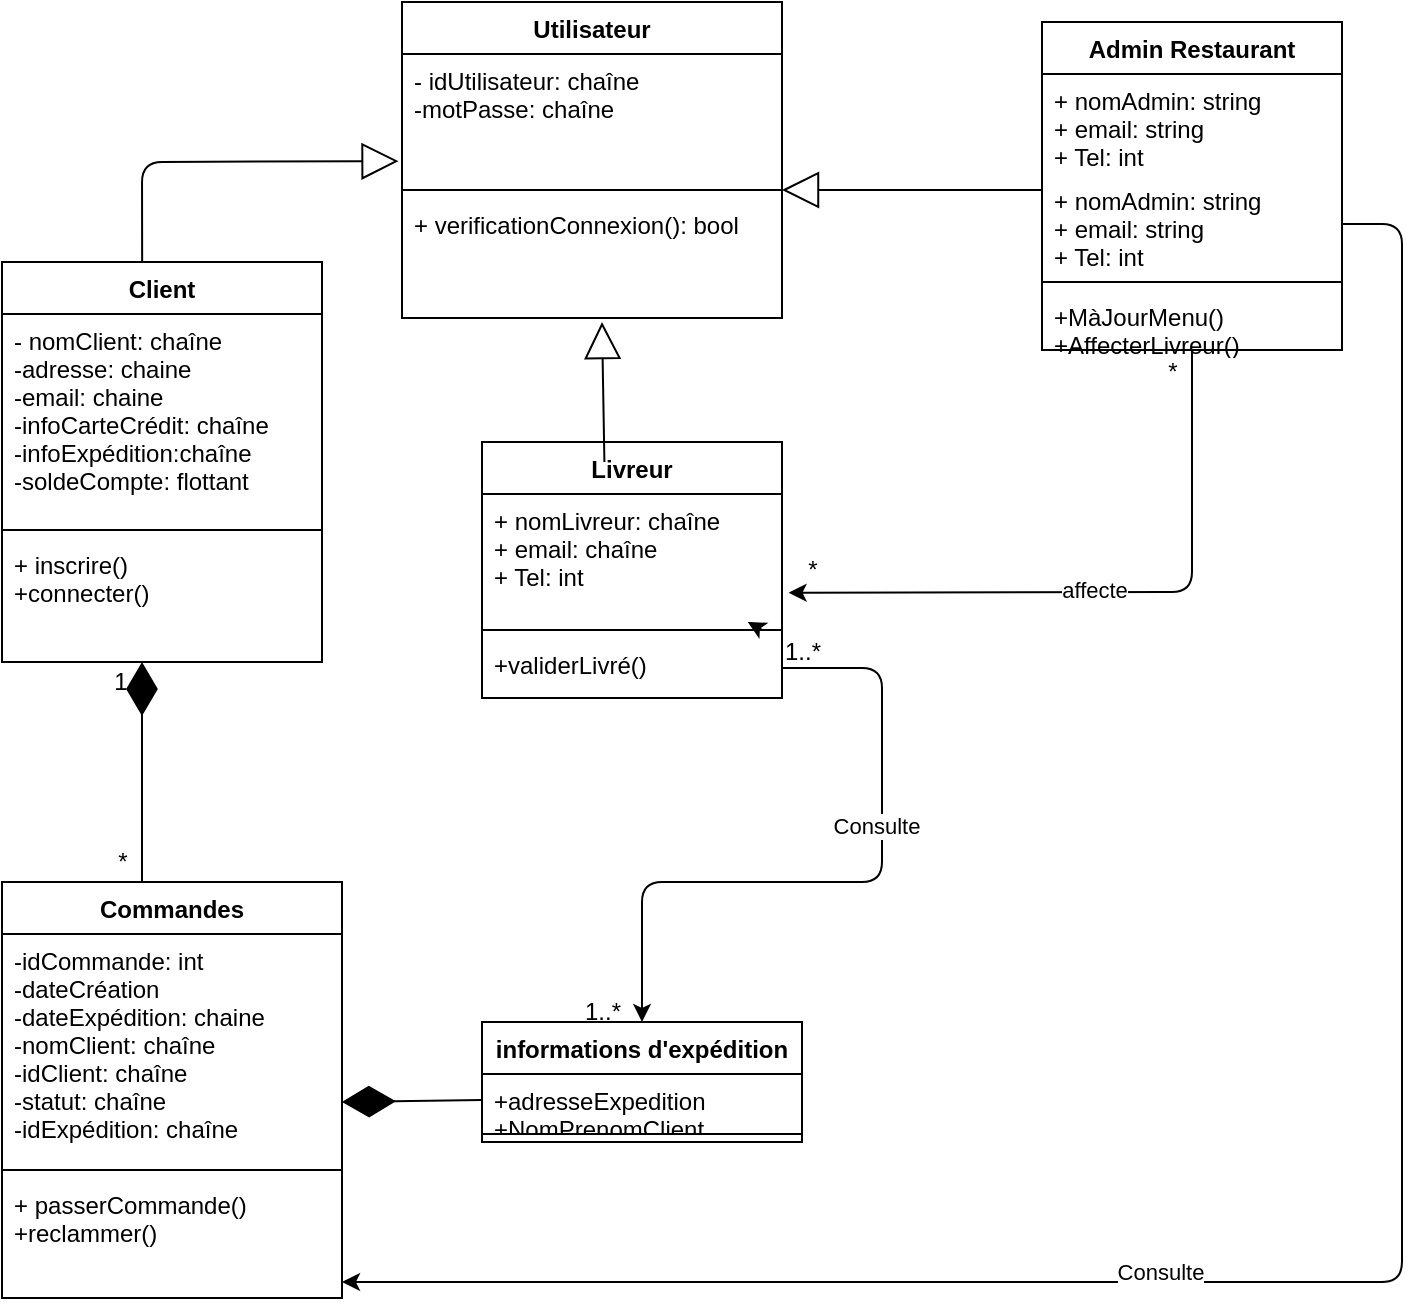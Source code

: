 <mxfile>
    <diagram id="SfNBDazcbM21dgstVdCg" name="Page-1">
        <mxGraphModel dx="1711" dy="624" grid="1" gridSize="10" guides="1" tooltips="1" connect="1" arrows="1" fold="1" page="1" pageScale="1" pageWidth="850" pageHeight="1100" math="0" shadow="0">
            <root>
                <mxCell id="0"/>
                <mxCell id="1" parent="0"/>
                <mxCell id="38" style="edgeStyle=none;html=1;entryX=1.022;entryY=0.771;entryDx=0;entryDy=0;entryPerimeter=0;" edge="1" parent="1" source="3" target="20">
                    <mxGeometry relative="1" as="geometry">
                        <mxPoint x="540.0" y="473" as="targetPoint"/>
                        <Array as="points">
                            <mxPoint x="595" y="465"/>
                        </Array>
                    </mxGeometry>
                </mxCell>
                <mxCell id="39" value="affecte" style="edgeLabel;html=1;align=center;verticalAlign=middle;resizable=0;points=[];" vertex="1" connectable="0" parent="38">
                    <mxGeometry x="0.046" y="-1" relative="1" as="geometry">
                        <mxPoint x="-1" as="offset"/>
                    </mxGeometry>
                </mxCell>
                <mxCell id="3" value="Admin Restaurant" style="swimlane;fontStyle=1;align=center;verticalAlign=top;childLayout=stackLayout;horizontal=1;startSize=26;horizontalStack=0;resizeParent=1;resizeParentMax=0;resizeLast=0;collapsible=1;marginBottom=0;" vertex="1" parent="1">
                    <mxGeometry x="520" y="180" width="150" height="164" as="geometry"/>
                </mxCell>
                <mxCell id="40" value="+ nomAdmin: string&#10;+ email: string&#10;+ Tel: int" style="text;strokeColor=none;fillColor=none;align=left;verticalAlign=top;spacingLeft=4;spacingRight=4;overflow=hidden;rotatable=0;points=[[0,0.5],[1,0.5]];portConstraint=eastwest;" vertex="1" parent="3">
                    <mxGeometry y="26" width="150" height="50" as="geometry"/>
                </mxCell>
                <mxCell id="4" value="+ nomAdmin: string&#10;+ email: string&#10;+ Tel: int" style="text;strokeColor=none;fillColor=none;align=left;verticalAlign=top;spacingLeft=4;spacingRight=4;overflow=hidden;rotatable=0;points=[[0,0.5],[1,0.5]];portConstraint=eastwest;" vertex="1" parent="3">
                    <mxGeometry y="76" width="150" height="50" as="geometry"/>
                </mxCell>
                <mxCell id="5" value="" style="line;strokeWidth=1;fillColor=none;align=left;verticalAlign=middle;spacingTop=-1;spacingLeft=3;spacingRight=3;rotatable=0;labelPosition=right;points=[];portConstraint=eastwest;strokeColor=inherit;" vertex="1" parent="3">
                    <mxGeometry y="126" width="150" height="8" as="geometry"/>
                </mxCell>
                <mxCell id="6" value="+MàJourMenu()&#10;+AffecterLivreur()" style="text;strokeColor=none;fillColor=none;align=left;verticalAlign=top;spacingLeft=4;spacingRight=4;overflow=hidden;rotatable=0;points=[[0,0.5],[1,0.5]];portConstraint=eastwest;" vertex="1" parent="3">
                    <mxGeometry y="134" width="150" height="30" as="geometry"/>
                </mxCell>
                <mxCell id="11" value="Client" style="swimlane;fontStyle=1;align=center;verticalAlign=top;childLayout=stackLayout;horizontal=1;startSize=26;horizontalStack=0;resizeParent=1;resizeParentMax=0;resizeLast=0;collapsible=1;marginBottom=0;" vertex="1" parent="1">
                    <mxGeometry y="300" width="160" height="200" as="geometry"/>
                </mxCell>
                <mxCell id="12" value="- nomClient: chaîne&#10;-adresse: chaine&#10;-email: chaine&#10;-infoCarteCrédit: chaîne&#10;-infoExpédition:chaîne&#10;-soldeCompte: flottant " style="text;strokeColor=none;fillColor=none;align=left;verticalAlign=top;spacingLeft=4;spacingRight=4;overflow=hidden;rotatable=0;points=[[0,0.5],[1,0.5]];portConstraint=eastwest;" vertex="1" parent="11">
                    <mxGeometry y="26" width="160" height="104" as="geometry"/>
                </mxCell>
                <mxCell id="13" value="" style="line;strokeWidth=1;fillColor=none;align=left;verticalAlign=middle;spacingTop=-1;spacingLeft=3;spacingRight=3;rotatable=0;labelPosition=right;points=[];portConstraint=eastwest;strokeColor=inherit;" vertex="1" parent="11">
                    <mxGeometry y="130" width="160" height="8" as="geometry"/>
                </mxCell>
                <mxCell id="14" value="+ inscrire()&#10;+connecter()" style="text;strokeColor=none;fillColor=none;align=left;verticalAlign=top;spacingLeft=4;spacingRight=4;overflow=hidden;rotatable=0;points=[[0,0.5],[1,0.5]];portConstraint=eastwest;" vertex="1" parent="11">
                    <mxGeometry y="138" width="160" height="62" as="geometry"/>
                </mxCell>
                <mxCell id="15" value="Utilisateur" style="swimlane;fontStyle=1;align=center;verticalAlign=top;childLayout=stackLayout;horizontal=1;startSize=26;horizontalStack=0;resizeParent=1;resizeParentMax=0;resizeLast=0;collapsible=1;marginBottom=0;" vertex="1" parent="1">
                    <mxGeometry x="200" y="170" width="190" height="158" as="geometry"/>
                </mxCell>
                <mxCell id="16" value="- idUtilisateur: chaîne&#10;-motPasse: chaîne&#10;" style="text;strokeColor=none;fillColor=none;align=left;verticalAlign=top;spacingLeft=4;spacingRight=4;overflow=hidden;rotatable=0;points=[[0,0.5],[1,0.5]];portConstraint=eastwest;" vertex="1" parent="15">
                    <mxGeometry y="26" width="190" height="64" as="geometry"/>
                </mxCell>
                <mxCell id="17" value="" style="line;strokeWidth=1;fillColor=none;align=left;verticalAlign=middle;spacingTop=-1;spacingLeft=3;spacingRight=3;rotatable=0;labelPosition=right;points=[];portConstraint=eastwest;strokeColor=inherit;" vertex="1" parent="15">
                    <mxGeometry y="90" width="190" height="8" as="geometry"/>
                </mxCell>
                <mxCell id="18" value="+ verificationConnexion(): bool" style="text;strokeColor=none;fillColor=none;align=left;verticalAlign=top;spacingLeft=4;spacingRight=4;overflow=hidden;rotatable=0;points=[[0,0.5],[1,0.5]];portConstraint=eastwest;" vertex="1" parent="15">
                    <mxGeometry y="98" width="190" height="60" as="geometry"/>
                </mxCell>
                <mxCell id="19" value="Livreur" style="swimlane;fontStyle=1;align=center;verticalAlign=top;childLayout=stackLayout;horizontal=1;startSize=26;horizontalStack=0;resizeParent=1;resizeParentMax=0;resizeLast=0;collapsible=1;marginBottom=0;" vertex="1" parent="1">
                    <mxGeometry x="240" y="390" width="150" height="128" as="geometry"/>
                </mxCell>
                <mxCell id="20" value="+ nomLivreur: chaîne&#10;+ email: chaîne&#10;+ Tel: int" style="text;strokeColor=none;fillColor=none;align=left;verticalAlign=top;spacingLeft=4;spacingRight=4;overflow=hidden;rotatable=0;points=[[0,0.5],[1,0.5]];portConstraint=eastwest;" vertex="1" parent="19">
                    <mxGeometry y="26" width="150" height="64" as="geometry"/>
                </mxCell>
                <mxCell id="21" value="" style="line;strokeWidth=1;fillColor=none;align=left;verticalAlign=middle;spacingTop=-1;spacingLeft=3;spacingRight=3;rotatable=0;labelPosition=right;points=[];portConstraint=eastwest;strokeColor=inherit;" vertex="1" parent="19">
                    <mxGeometry y="90" width="150" height="8" as="geometry"/>
                </mxCell>
                <mxCell id="22" value="+validerLivré()" style="text;strokeColor=none;fillColor=none;align=left;verticalAlign=top;spacingLeft=4;spacingRight=4;overflow=hidden;rotatable=0;points=[[0,0.5],[1,0.5]];portConstraint=eastwest;" vertex="1" parent="19">
                    <mxGeometry y="98" width="150" height="30" as="geometry"/>
                </mxCell>
                <mxCell id="23" value="Commandes" style="swimlane;fontStyle=1;align=center;verticalAlign=top;childLayout=stackLayout;horizontal=1;startSize=26;horizontalStack=0;resizeParent=1;resizeParentMax=0;resizeLast=0;collapsible=1;marginBottom=0;" vertex="1" parent="1">
                    <mxGeometry y="610" width="170" height="208" as="geometry"/>
                </mxCell>
                <mxCell id="24" value="-idCommande: int&#10;-dateCréation&#10;-dateExpédition: chaine&#10;-nomClient: chaîne&#10;-idClient: chaîne&#10;-statut: chaîne&#10;-idExpédition: chaîne " style="text;strokeColor=none;fillColor=none;align=left;verticalAlign=top;spacingLeft=4;spacingRight=4;overflow=hidden;rotatable=0;points=[[0,0.5],[1,0.5]];portConstraint=eastwest;" vertex="1" parent="23">
                    <mxGeometry y="26" width="170" height="114" as="geometry"/>
                </mxCell>
                <mxCell id="25" value="" style="line;strokeWidth=1;fillColor=none;align=left;verticalAlign=middle;spacingTop=-1;spacingLeft=3;spacingRight=3;rotatable=0;labelPosition=right;points=[];portConstraint=eastwest;strokeColor=inherit;" vertex="1" parent="23">
                    <mxGeometry y="140" width="170" height="8" as="geometry"/>
                </mxCell>
                <mxCell id="26" value="+ passerCommande()&#10;+reclammer()&#10;" style="text;strokeColor=none;fillColor=none;align=left;verticalAlign=top;spacingLeft=4;spacingRight=4;overflow=hidden;rotatable=0;points=[[0,0.5],[1,0.5]];portConstraint=eastwest;" vertex="1" parent="23">
                    <mxGeometry y="148" width="170" height="60" as="geometry"/>
                </mxCell>
                <mxCell id="27" value="informations d'expédition" style="swimlane;fontStyle=1;align=center;verticalAlign=top;childLayout=stackLayout;horizontal=1;startSize=26;horizontalStack=0;resizeParent=1;resizeParentMax=0;resizeLast=0;collapsible=1;marginBottom=0;" vertex="1" parent="1">
                    <mxGeometry x="240" y="680" width="160" height="60" as="geometry"/>
                </mxCell>
                <mxCell id="28" value="+adresseExpedition&#10;+NomPrenomClient" style="text;strokeColor=none;fillColor=none;align=left;verticalAlign=top;spacingLeft=4;spacingRight=4;overflow=hidden;rotatable=0;points=[[0,0.5],[1,0.5]];portConstraint=eastwest;" vertex="1" parent="27">
                    <mxGeometry y="26" width="160" height="26" as="geometry"/>
                </mxCell>
                <mxCell id="29" value="" style="line;strokeWidth=1;fillColor=none;align=left;verticalAlign=middle;spacingTop=-1;spacingLeft=3;spacingRight=3;rotatable=0;labelPosition=right;points=[];portConstraint=eastwest;strokeColor=inherit;" vertex="1" parent="27">
                    <mxGeometry y="52" width="160" height="8" as="geometry"/>
                </mxCell>
                <mxCell id="31" value="" style="endArrow=block;endSize=16;endFill=0;html=1;" edge="1" parent="1" target="17">
                    <mxGeometry width="160" relative="1" as="geometry">
                        <mxPoint x="520" y="264" as="sourcePoint"/>
                        <mxPoint x="450" y="500" as="targetPoint"/>
                    </mxGeometry>
                </mxCell>
                <mxCell id="32" value="" style="endArrow=block;endSize=16;endFill=0;html=1;entryX=-0.009;entryY=0.837;entryDx=0;entryDy=0;entryPerimeter=0;exitX=0.438;exitY=-0.001;exitDx=0;exitDy=0;exitPerimeter=0;" edge="1" parent="1" source="11" target="16">
                    <mxGeometry width="160" relative="1" as="geometry">
                        <mxPoint x="70" y="310" as="sourcePoint"/>
                        <mxPoint x="90.0" y="260" as="targetPoint"/>
                        <Array as="points">
                            <mxPoint x="70" y="250"/>
                        </Array>
                    </mxGeometry>
                </mxCell>
                <mxCell id="33" value="" style="endArrow=block;endSize=16;endFill=0;html=1;exitX=0.408;exitY=0.078;exitDx=0;exitDy=0;exitPerimeter=0;" edge="1" parent="1" source="19">
                    <mxGeometry width="160" relative="1" as="geometry">
                        <mxPoint x="425.41" y="407.544" as="sourcePoint"/>
                        <mxPoint x="300" y="330" as="targetPoint"/>
                    </mxGeometry>
                </mxCell>
                <mxCell id="34" value="" style="endArrow=diamondThin;endFill=1;endSize=24;html=1;" edge="1" parent="1">
                    <mxGeometry width="160" relative="1" as="geometry">
                        <mxPoint x="70" y="610" as="sourcePoint"/>
                        <mxPoint x="70" y="500" as="targetPoint"/>
                    </mxGeometry>
                </mxCell>
                <mxCell id="35" value="" style="endArrow=diamondThin;endFill=1;endSize=24;html=1;exitX=0;exitY=0.5;exitDx=0;exitDy=0;" edge="1" parent="1" source="28">
                    <mxGeometry width="160" relative="1" as="geometry">
                        <mxPoint x="180" y="490" as="sourcePoint"/>
                        <mxPoint x="170" y="720" as="targetPoint"/>
                    </mxGeometry>
                </mxCell>
                <mxCell id="41" style="edgeStyle=none;html=1;exitX=1;exitY=0.5;exitDx=0;exitDy=0;entryX=0.5;entryY=0;entryDx=0;entryDy=0;" edge="1" parent="1" source="22" target="27">
                    <mxGeometry relative="1" as="geometry">
                        <Array as="points">
                            <mxPoint x="440" y="503"/>
                            <mxPoint x="440" y="610"/>
                            <mxPoint x="320" y="610"/>
                        </Array>
                    </mxGeometry>
                </mxCell>
                <mxCell id="42" value="Consulte" style="edgeLabel;html=1;align=center;verticalAlign=middle;resizable=0;points=[];" vertex="1" connectable="0" parent="41">
                    <mxGeometry x="-0.261" y="-2" relative="1" as="geometry">
                        <mxPoint x="-1" y="1" as="offset"/>
                    </mxGeometry>
                </mxCell>
                <mxCell id="43" style="edgeStyle=none;html=1;exitX=1;exitY=0.5;exitDx=0;exitDy=0;" edge="1" parent="1" source="4">
                    <mxGeometry relative="1" as="geometry">
                        <mxPoint x="170" y="810" as="targetPoint"/>
                        <Array as="points">
                            <mxPoint x="700" y="281"/>
                            <mxPoint x="700" y="810"/>
                        </Array>
                    </mxGeometry>
                </mxCell>
                <mxCell id="44" value="Consulte" style="edgeLabel;html=1;align=center;verticalAlign=middle;resizable=0;points=[];" vertex="1" connectable="0" parent="43">
                    <mxGeometry x="0.251" y="-5" relative="1" as="geometry">
                        <mxPoint x="1" as="offset"/>
                    </mxGeometry>
                </mxCell>
                <mxCell id="49" value="" style="edgeStyle=none;html=1;" edge="1" parent="1" source="46" target="20">
                    <mxGeometry relative="1" as="geometry"/>
                </mxCell>
                <mxCell id="46" value="1..*" style="text;html=1;align=center;verticalAlign=middle;resizable=0;points=[];autosize=1;strokeColor=none;fillColor=none;" vertex="1" parent="1">
                    <mxGeometry x="380" y="480" width="40" height="30" as="geometry"/>
                </mxCell>
                <mxCell id="47" value="1..*" style="text;html=1;align=center;verticalAlign=middle;resizable=0;points=[];autosize=1;strokeColor=none;fillColor=none;" vertex="1" parent="1">
                    <mxGeometry x="280" y="660" width="40" height="30" as="geometry"/>
                </mxCell>
                <mxCell id="48" value="*" style="text;html=1;align=center;verticalAlign=middle;resizable=0;points=[];autosize=1;strokeColor=none;fillColor=none;" vertex="1" parent="1">
                    <mxGeometry x="570" y="340" width="30" height="30" as="geometry"/>
                </mxCell>
                <mxCell id="50" value="*" style="text;html=1;align=center;verticalAlign=middle;resizable=0;points=[];autosize=1;strokeColor=none;fillColor=none;" vertex="1" parent="1">
                    <mxGeometry x="390" y="439" width="30" height="30" as="geometry"/>
                </mxCell>
                <mxCell id="53" value="1" style="text;html=1;align=center;verticalAlign=middle;resizable=0;points=[];autosize=1;strokeColor=none;fillColor=none;" vertex="1" parent="1">
                    <mxGeometry x="44" y="495" width="30" height="30" as="geometry"/>
                </mxCell>
                <mxCell id="54" value="*" style="text;html=1;align=center;verticalAlign=middle;resizable=0;points=[];autosize=1;strokeColor=none;fillColor=none;" vertex="1" parent="1">
                    <mxGeometry x="45" y="585" width="30" height="30" as="geometry"/>
                </mxCell>
            </root>
        </mxGraphModel>
    </diagram>
</mxfile>